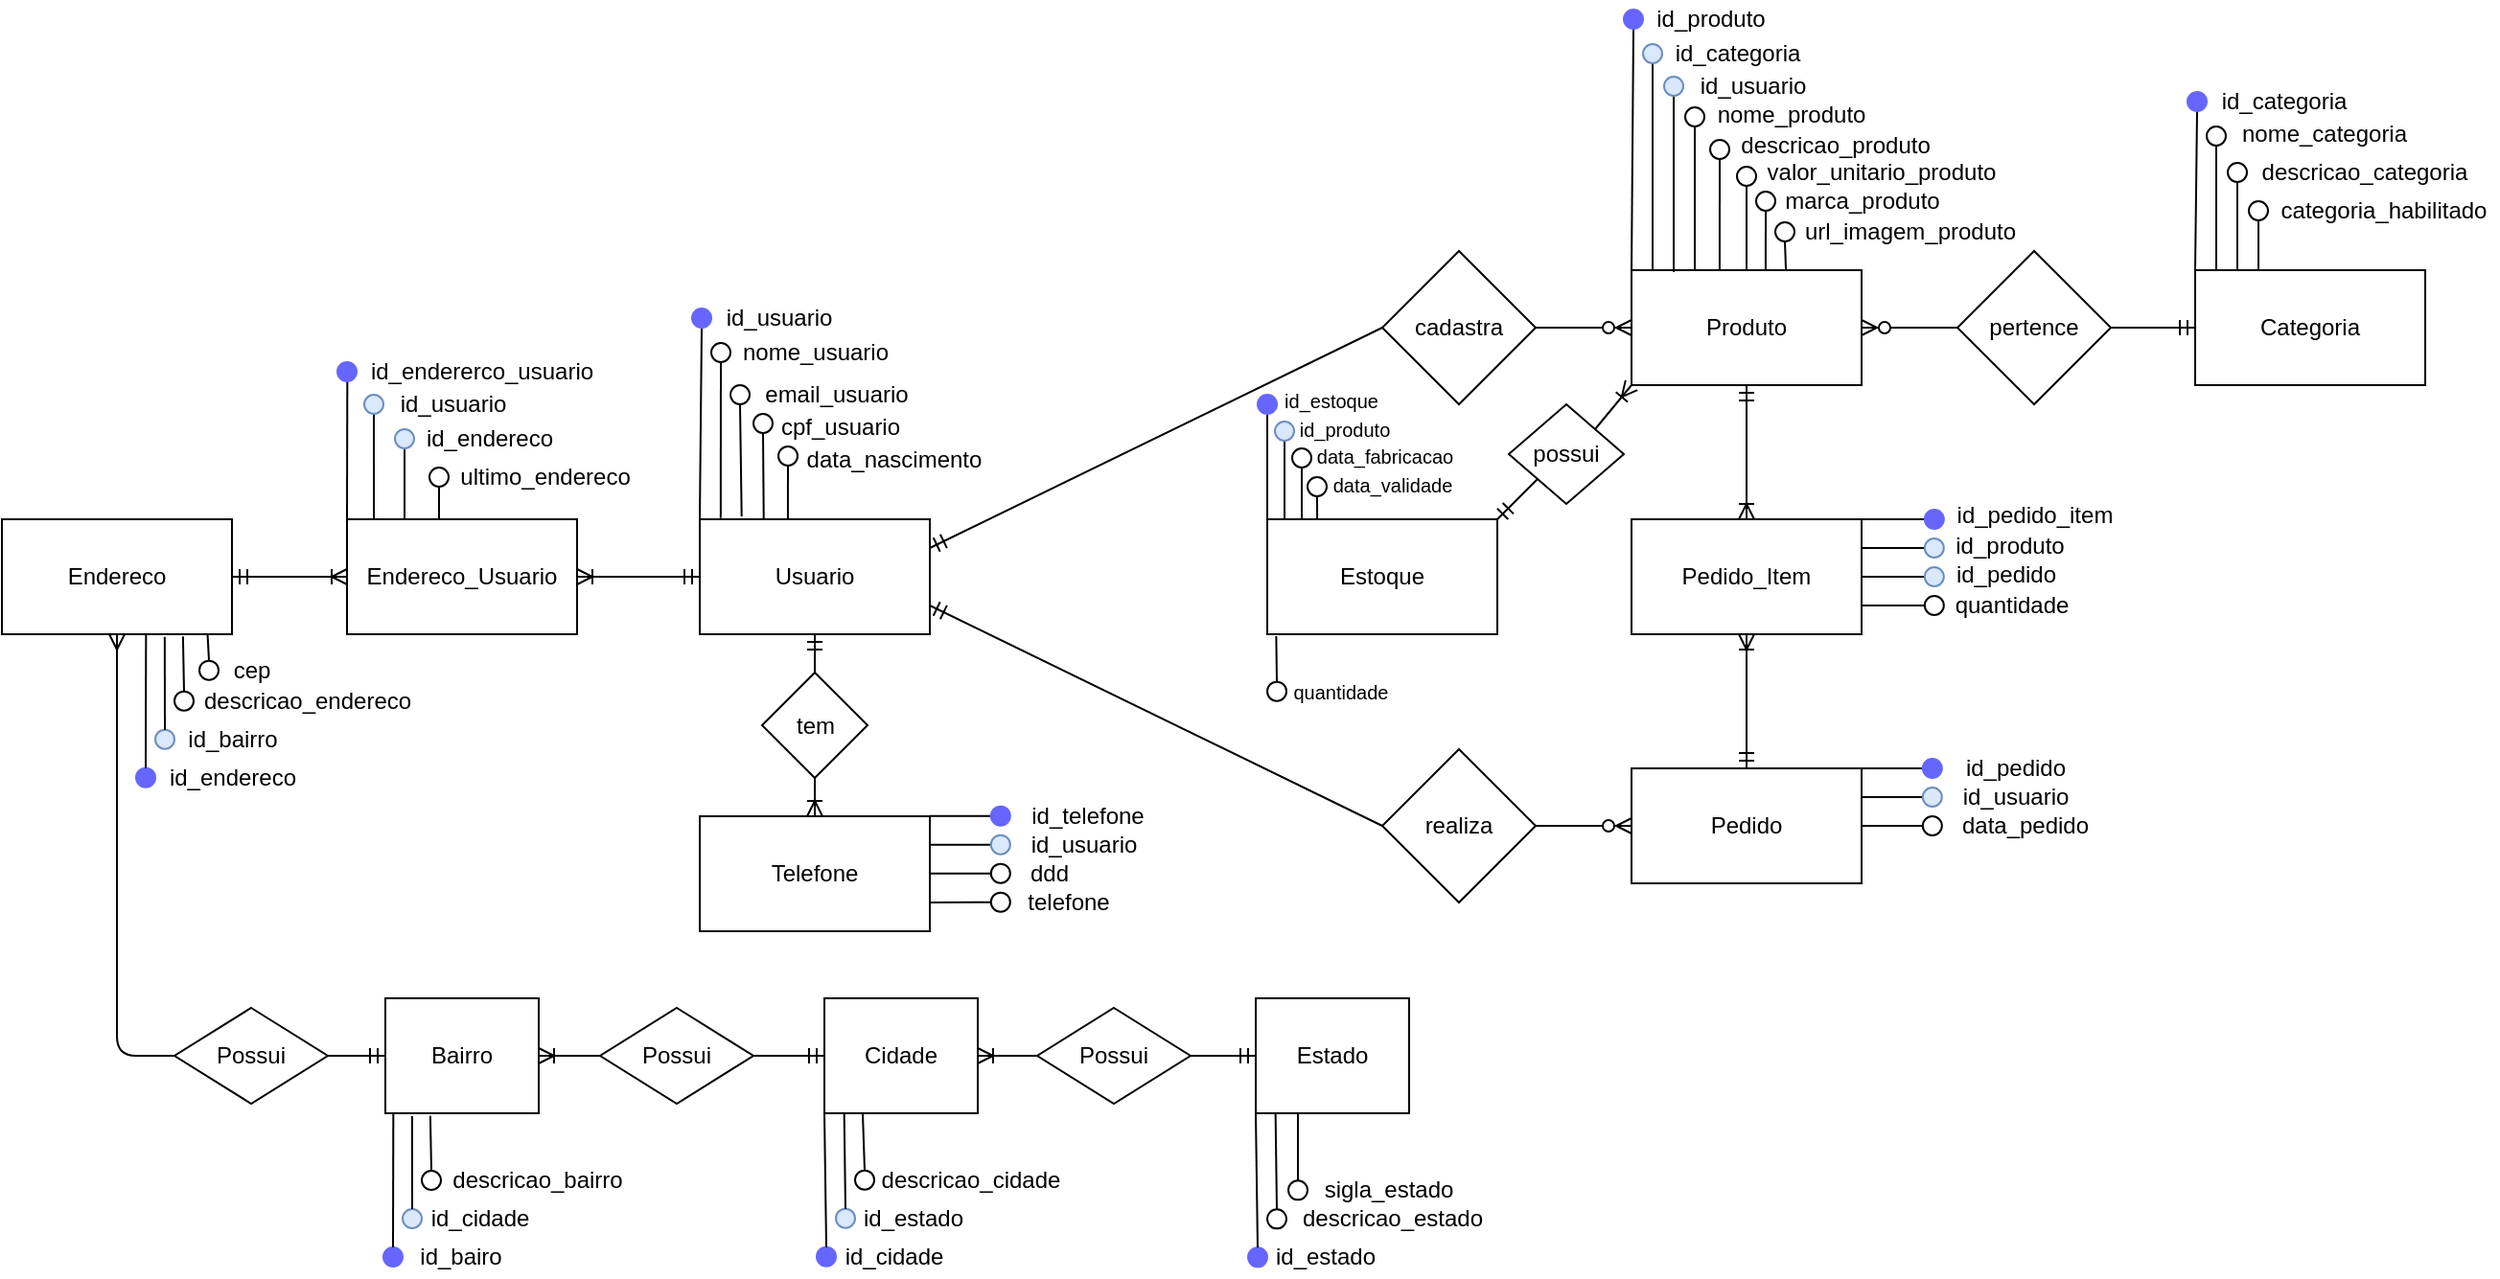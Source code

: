 <mxfile version="13.4.5"><diagram id="JwqUlzZLBY9QPJrZEvL3" name="Page-1"><mxGraphModel dx="2203" dy="821" grid="1" gridSize="10" guides="1" tooltips="1" connect="1" arrows="1" fold="1" page="1" pageScale="1" pageWidth="827" pageHeight="1169" math="0" shadow="0"><root><mxCell id="0"/><mxCell id="1" parent="0"/><mxCell id="ffkECKx6eUQ-tuwifMbe-81" value="Pedido" style="rounded=0;whiteSpace=wrap;html=1;" vertex="1" parent="1"><mxGeometry x="480" y="440" width="120" height="60" as="geometry"/></mxCell><mxCell id="ffkECKx6eUQ-tuwifMbe-83" value="Produto" style="rounded=0;whiteSpace=wrap;html=1;" vertex="1" parent="1"><mxGeometry x="480" y="180" width="120" height="60" as="geometry"/></mxCell><mxCell id="ffkECKx6eUQ-tuwifMbe-90" value="" style="endArrow=none;html=1;exitX=0;exitY=0.5;exitDx=0;exitDy=0;entryX=1;entryY=0.5;entryDx=0;entryDy=0;startArrow=ERmandOne;startFill=0;endFill=0;" edge="1" parent="1" target="ffkECKx6eUQ-tuwifMbe-91" source="ffkECKx6eUQ-tuwifMbe-239"><mxGeometry width="50" height="50" relative="1" as="geometry"><mxPoint x="770" y="210" as="sourcePoint"/><mxPoint x="740" y="270" as="targetPoint"/></mxGeometry></mxCell><mxCell id="ffkECKx6eUQ-tuwifMbe-91" value="pertence" style="rhombus;whiteSpace=wrap;html=1;" vertex="1" parent="1"><mxGeometry x="650" y="170" width="80" height="80" as="geometry"/></mxCell><mxCell id="ffkECKx6eUQ-tuwifMbe-92" value="" style="endArrow=ERzeroToMany;html=1;exitX=0;exitY=0.5;exitDx=0;exitDy=0;entryX=1;entryY=0.5;entryDx=0;entryDy=0;startArrow=none;startFill=0;endFill=1;" edge="1" parent="1" source="ffkECKx6eUQ-tuwifMbe-91" target="ffkECKx6eUQ-tuwifMbe-83"><mxGeometry width="50" height="50" relative="1" as="geometry"><mxPoint x="810" y="340" as="sourcePoint"/><mxPoint x="570" y="330" as="targetPoint"/></mxGeometry></mxCell><mxCell id="ffkECKx6eUQ-tuwifMbe-101" value="" style="endArrow=none;html=1;exitX=1;exitY=0.75;exitDx=0;exitDy=0;startArrow=ERmandOne;startFill=0;endFill=0;entryX=0;entryY=0.5;entryDx=0;entryDy=0;" edge="1" parent="1" target="ffkECKx6eUQ-tuwifMbe-102" source="ffkECKx6eUQ-tuwifMbe-188"><mxGeometry width="50" height="50" relative="1" as="geometry"><mxPoint x="290" y="470" as="sourcePoint"/><mxPoint x="220" y="480" as="targetPoint"/></mxGeometry></mxCell><mxCell id="ffkECKx6eUQ-tuwifMbe-102" value="realiza" style="rhombus;whiteSpace=wrap;html=1;" vertex="1" parent="1"><mxGeometry x="350" y="430" width="80" height="80" as="geometry"/></mxCell><mxCell id="ffkECKx6eUQ-tuwifMbe-138" value="" style="endArrow=ERzeroToMany;html=1;exitX=1;exitY=0.5;exitDx=0;exitDy=0;startArrow=none;startFill=0;endFill=1;entryX=0;entryY=0.5;entryDx=0;entryDy=0;" edge="1" parent="1" source="ffkECKx6eUQ-tuwifMbe-102" target="ffkECKx6eUQ-tuwifMbe-81"><mxGeometry width="50" height="50" relative="1" as="geometry"><mxPoint x="550" y="450" as="sourcePoint"/><mxPoint x="550" y="380" as="targetPoint"/></mxGeometry></mxCell><mxCell id="ffkECKx6eUQ-tuwifMbe-158" value="" style="endArrow=none;html=1;entryX=0;entryY=0;entryDx=0;entryDy=0;exitX=0.5;exitY=1;exitDx=0;exitDy=0;" edge="1" parent="1" source="ffkECKx6eUQ-tuwifMbe-159" target="ffkECKx6eUQ-tuwifMbe-83"><mxGeometry width="50" height="50" relative="1" as="geometry"><mxPoint x="480" y="100" as="sourcePoint"/><mxPoint x="490" y="190" as="targetPoint"/></mxGeometry></mxCell><mxCell id="ffkECKx6eUQ-tuwifMbe-159" value="" style="ellipse;whiteSpace=wrap;html=1;aspect=fixed;strokeColor=#6666FF;fillColor=#6666FF;" vertex="1" parent="1"><mxGeometry x="476" y="44" width="10" height="10" as="geometry"/></mxCell><mxCell id="ffkECKx6eUQ-tuwifMbe-164" value="id_produto" style="text;html=1;align=center;verticalAlign=middle;resizable=0;points=[];autosize=1;" vertex="1" parent="1"><mxGeometry x="486" y="39" width="70" height="20" as="geometry"/></mxCell><mxCell id="ffkECKx6eUQ-tuwifMbe-165" value="" style="endArrow=none;html=1;exitX=0.5;exitY=1;exitDx=0;exitDy=0;" edge="1" parent="1" source="ffkECKx6eUQ-tuwifMbe-166"><mxGeometry width="50" height="50" relative="1" as="geometry"><mxPoint x="503" y="115" as="sourcePoint"/><mxPoint x="502" y="181" as="targetPoint"/></mxGeometry></mxCell><mxCell id="ffkECKx6eUQ-tuwifMbe-166" value="" style="ellipse;whiteSpace=wrap;html=1;aspect=fixed;fillColor=#dae8fc;strokeColor=#6c8ebf;" vertex="1" parent="1"><mxGeometry x="497" y="79" width="10" height="10" as="geometry"/></mxCell><mxCell id="ffkECKx6eUQ-tuwifMbe-168" value="nome_produto" style="text;html=1;align=center;verticalAlign=middle;resizable=0;points=[];autosize=1;" vertex="1" parent="1"><mxGeometry x="518" y="89" width="90" height="20" as="geometry"/></mxCell><mxCell id="ffkECKx6eUQ-tuwifMbe-171" value="" style="endArrow=none;html=1;exitX=0.5;exitY=1;exitDx=0;exitDy=0;entryX=0.25;entryY=0;entryDx=0;entryDy=0;" edge="1" parent="1" source="ffkECKx6eUQ-tuwifMbe-172"><mxGeometry width="50" height="50" relative="1" as="geometry"><mxPoint x="514" y="140" as="sourcePoint"/><mxPoint x="513" y="180" as="targetPoint"/></mxGeometry></mxCell><mxCell id="ffkECKx6eUQ-tuwifMbe-172" value="" style="ellipse;whiteSpace=wrap;html=1;aspect=fixed;" vertex="1" parent="1"><mxGeometry x="508" y="95" width="10" height="10" as="geometry"/></mxCell><mxCell id="ffkECKx6eUQ-tuwifMbe-174" value="" style="endArrow=none;html=1;exitX=0.5;exitY=1;exitDx=0;exitDy=0;" edge="1" parent="1" source="ffkECKx6eUQ-tuwifMbe-175"><mxGeometry width="50" height="50" relative="1" as="geometry"><mxPoint x="494" y="110" as="sourcePoint"/><mxPoint x="491" y="180" as="targetPoint"/></mxGeometry></mxCell><mxCell id="ffkECKx6eUQ-tuwifMbe-175" value="" style="ellipse;whiteSpace=wrap;html=1;aspect=fixed;fillColor=#dae8fc;strokeColor=#6c8ebf;" vertex="1" parent="1"><mxGeometry x="486" y="62" width="10" height="10" as="geometry"/></mxCell><mxCell id="ffkECKx6eUQ-tuwifMbe-178" value="descricao_produto" style="text;html=1;align=center;verticalAlign=middle;resizable=0;points=[];autosize=1;" vertex="1" parent="1"><mxGeometry x="531" y="105" width="110" height="20" as="geometry"/></mxCell><mxCell id="ffkECKx6eUQ-tuwifMbe-179" value="" style="endArrow=none;html=1;exitX=0.5;exitY=1;exitDx=0;exitDy=0;entryX=0.383;entryY=0;entryDx=0;entryDy=0;entryPerimeter=0;" edge="1" parent="1" source="ffkECKx6eUQ-tuwifMbe-180" target="ffkECKx6eUQ-tuwifMbe-83"><mxGeometry width="50" height="50" relative="1" as="geometry"><mxPoint x="527" y="140" as="sourcePoint"/><mxPoint x="490" y="190" as="targetPoint"/></mxGeometry></mxCell><mxCell id="ffkECKx6eUQ-tuwifMbe-180" value="" style="ellipse;whiteSpace=wrap;html=1;aspect=fixed;" vertex="1" parent="1"><mxGeometry x="521" y="112" width="10" height="10" as="geometry"/></mxCell><mxCell id="ffkECKx6eUQ-tuwifMbe-184" value="" style="endArrow=none;html=1;exitX=0.5;exitY=1;exitDx=0;exitDy=0;entryX=0.5;entryY=0;entryDx=0;entryDy=0;" edge="1" parent="1" source="ffkECKx6eUQ-tuwifMbe-185" target="ffkECKx6eUQ-tuwifMbe-83"><mxGeometry width="50" height="50" relative="1" as="geometry"><mxPoint x="537" y="150" as="sourcePoint"/><mxPoint x="535.96" y="190" as="targetPoint"/></mxGeometry></mxCell><mxCell id="ffkECKx6eUQ-tuwifMbe-185" value="" style="ellipse;whiteSpace=wrap;html=1;aspect=fixed;" vertex="1" parent="1"><mxGeometry x="535" y="126" width="10" height="10" as="geometry"/></mxCell><mxCell id="ffkECKx6eUQ-tuwifMbe-186" value="valor_unitario_produto" style="text;html=1;align=center;verticalAlign=middle;resizable=0;points=[];autosize=1;" vertex="1" parent="1"><mxGeometry x="545" y="119" width="130" height="20" as="geometry"/></mxCell><mxCell id="ffkECKx6eUQ-tuwifMbe-188" value="Usuario" style="rounded=0;whiteSpace=wrap;html=1;" vertex="1" parent="1"><mxGeometry x="-6" y="310" width="120" height="60" as="geometry"/></mxCell><mxCell id="ffkECKx6eUQ-tuwifMbe-189" value="" style="endArrow=none;html=1;entryX=0;entryY=0;entryDx=0;entryDy=0;exitX=0.5;exitY=1;exitDx=0;exitDy=0;" edge="1" parent="1" source="ffkECKx6eUQ-tuwifMbe-190" target="ffkECKx6eUQ-tuwifMbe-188"><mxGeometry width="50" height="50" relative="1" as="geometry"><mxPoint x="-6" y="232" as="sourcePoint"/><mxPoint x="4" y="322" as="targetPoint"/></mxGeometry></mxCell><mxCell id="ffkECKx6eUQ-tuwifMbe-190" value="" style="ellipse;whiteSpace=wrap;html=1;aspect=fixed;strokeColor=#6666FF;fillColor=#6666FF;" vertex="1" parent="1"><mxGeometry x="-10" y="200" width="10" height="10" as="geometry"/></mxCell><mxCell id="ffkECKx6eUQ-tuwifMbe-191" value="id_usuario" style="text;html=1;align=center;verticalAlign=middle;resizable=0;points=[];autosize=1;" vertex="1" parent="1"><mxGeometry y="195" width="70" height="20" as="geometry"/></mxCell><mxCell id="ffkECKx6eUQ-tuwifMbe-194" value="nome_usuario" style="text;html=1;align=center;verticalAlign=middle;resizable=0;points=[];autosize=1;" vertex="1" parent="1"><mxGeometry x="9" y="213" width="90" height="20" as="geometry"/></mxCell><mxCell id="ffkECKx6eUQ-tuwifMbe-195" value="" style="endArrow=none;html=1;exitX=0.5;exitY=1;exitDx=0;exitDy=0;entryX=0.278;entryY=-0.003;entryDx=0;entryDy=0;entryPerimeter=0;" edge="1" parent="1" source="ffkECKx6eUQ-tuwifMbe-196" target="ffkECKx6eUQ-tuwifMbe-188"><mxGeometry width="50" height="50" relative="1" as="geometry"><mxPoint x="28" y="272" as="sourcePoint"/><mxPoint x="27" y="300" as="targetPoint"/></mxGeometry></mxCell><mxCell id="ffkECKx6eUQ-tuwifMbe-196" value="" style="ellipse;whiteSpace=wrap;html=1;aspect=fixed;" vertex="1" parent="1"><mxGeometry x="22" y="255" width="10" height="10" as="geometry"/></mxCell><mxCell id="ffkECKx6eUQ-tuwifMbe-198" value="" style="endArrow=none;html=1;exitX=0.5;exitY=1;exitDx=0;exitDy=0;entryX=0.091;entryY=-0.011;entryDx=0;entryDy=0;entryPerimeter=0;" edge="1" parent="1" source="ffkECKx6eUQ-tuwifMbe-199" target="ffkECKx6eUQ-tuwifMbe-188"><mxGeometry width="50" height="50" relative="1" as="geometry"><mxPoint x="8" y="242" as="sourcePoint"/><mxPoint x="5" y="300" as="targetPoint"/></mxGeometry></mxCell><mxCell id="ffkECKx6eUQ-tuwifMbe-199" value="" style="ellipse;whiteSpace=wrap;html=1;aspect=fixed;" vertex="1" parent="1"><mxGeometry y="218" width="10" height="10" as="geometry"/></mxCell><mxCell id="ffkECKx6eUQ-tuwifMbe-200" value="email_usuario" style="text;html=1;align=center;verticalAlign=middle;resizable=0;points=[];autosize=1;" vertex="1" parent="1"><mxGeometry x="20" y="235" width="90" height="20" as="geometry"/></mxCell><mxCell id="ffkECKx6eUQ-tuwifMbe-201" value="" style="endArrow=none;html=1;exitX=0.5;exitY=1;exitDx=0;exitDy=0;entryX=0.383;entryY=0;entryDx=0;entryDy=0;entryPerimeter=0;" edge="1" parent="1" source="ffkECKx6eUQ-tuwifMbe-202" target="ffkECKx6eUQ-tuwifMbe-188"><mxGeometry width="50" height="50" relative="1" as="geometry"><mxPoint x="41" y="272" as="sourcePoint"/><mxPoint x="4" y="322" as="targetPoint"/></mxGeometry></mxCell><mxCell id="ffkECKx6eUQ-tuwifMbe-202" value="" style="ellipse;whiteSpace=wrap;html=1;aspect=fixed;" vertex="1" parent="1"><mxGeometry x="35" y="272" width="10" height="10" as="geometry"/></mxCell><mxCell id="ffkECKx6eUQ-tuwifMbe-203" value="" style="endArrow=none;html=1;exitX=0.5;exitY=1;exitDx=0;exitDy=0;entryX=0.182;entryY=-0.025;entryDx=0;entryDy=0;entryPerimeter=0;" edge="1" parent="1" source="ffkECKx6eUQ-tuwifMbe-204" target="ffkECKx6eUQ-tuwifMbe-188"><mxGeometry width="50" height="50" relative="1" as="geometry"><mxPoint x="51" y="282" as="sourcePoint"/><mxPoint x="49.96" y="322" as="targetPoint"/></mxGeometry></mxCell><mxCell id="ffkECKx6eUQ-tuwifMbe-204" value="" style="ellipse;whiteSpace=wrap;html=1;aspect=fixed;" vertex="1" parent="1"><mxGeometry x="10" y="240" width="10" height="10" as="geometry"/></mxCell><mxCell id="ffkECKx6eUQ-tuwifMbe-205" value="cpf_usuario" style="text;html=1;align=center;verticalAlign=middle;resizable=0;points=[];autosize=1;" vertex="1" parent="1"><mxGeometry x="26.5" y="252" width="80" height="20" as="geometry"/></mxCell><mxCell id="ffkECKx6eUQ-tuwifMbe-206" value="data_nascimento" style="text;html=1;align=center;verticalAlign=middle;resizable=0;points=[];autosize=1;" vertex="1" parent="1"><mxGeometry x="40" y="269" width="110" height="20" as="geometry"/></mxCell><mxCell id="ffkECKx6eUQ-tuwifMbe-239" value="Categoria" style="rounded=0;whiteSpace=wrap;html=1;" vertex="1" parent="1"><mxGeometry x="774" y="180" width="120" height="60" as="geometry"/></mxCell><mxCell id="ffkECKx6eUQ-tuwifMbe-240" value="" style="endArrow=none;html=1;entryX=0;entryY=0;entryDx=0;entryDy=0;exitX=0.5;exitY=1;exitDx=0;exitDy=0;" edge="1" parent="1" source="ffkECKx6eUQ-tuwifMbe-241" target="ffkECKx6eUQ-tuwifMbe-239"><mxGeometry width="50" height="50" relative="1" as="geometry"><mxPoint x="774" y="105" as="sourcePoint"/><mxPoint x="784" y="195" as="targetPoint"/></mxGeometry></mxCell><mxCell id="ffkECKx6eUQ-tuwifMbe-241" value="" style="ellipse;whiteSpace=wrap;html=1;aspect=fixed;strokeColor=#6666FF;fillColor=#6666FF;" vertex="1" parent="1"><mxGeometry x="770" y="87" width="10" height="10" as="geometry"/></mxCell><mxCell id="ffkECKx6eUQ-tuwifMbe-242" value="id_categoria" style="text;html=1;align=center;verticalAlign=middle;resizable=0;points=[];autosize=1;" vertex="1" parent="1"><mxGeometry x="780" y="82" width="80" height="20" as="geometry"/></mxCell><mxCell id="ffkECKx6eUQ-tuwifMbe-243" value="" style="endArrow=none;html=1;exitX=0.5;exitY=1;exitDx=0;exitDy=0;" edge="1" parent="1" source="ffkECKx6eUQ-tuwifMbe-244"><mxGeometry width="50" height="50" relative="1" as="geometry"><mxPoint x="797" y="120" as="sourcePoint"/><mxPoint x="796" y="180" as="targetPoint"/></mxGeometry></mxCell><mxCell id="ffkECKx6eUQ-tuwifMbe-244" value="" style="ellipse;whiteSpace=wrap;html=1;aspect=fixed;" vertex="1" parent="1"><mxGeometry x="791" y="124" width="10" height="10" as="geometry"/></mxCell><mxCell id="ffkECKx6eUQ-tuwifMbe-245" value="nome_categoria" style="text;html=1;align=center;verticalAlign=middle;resizable=0;points=[];autosize=1;" vertex="1" parent="1"><mxGeometry x="791" y="99" width="100" height="20" as="geometry"/></mxCell><mxCell id="ffkECKx6eUQ-tuwifMbe-246" value="" style="endArrow=none;html=1;exitX=0.5;exitY=1;exitDx=0;exitDy=0;" edge="1" parent="1" source="ffkECKx6eUQ-tuwifMbe-247"><mxGeometry width="50" height="50" relative="1" as="geometry"><mxPoint x="808" y="145" as="sourcePoint"/><mxPoint x="807" y="180" as="targetPoint"/></mxGeometry></mxCell><mxCell id="ffkECKx6eUQ-tuwifMbe-247" value="" style="ellipse;whiteSpace=wrap;html=1;aspect=fixed;" vertex="1" parent="1"><mxGeometry x="802" y="144" width="10" height="10" as="geometry"/></mxCell><mxCell id="ffkECKx6eUQ-tuwifMbe-248" value="categoria_habilitado" style="text;html=1;align=center;verticalAlign=middle;resizable=0;points=[];autosize=1;" vertex="1" parent="1"><mxGeometry x="812" y="139" width="120" height="20" as="geometry"/></mxCell><mxCell id="ffkECKx6eUQ-tuwifMbe-249" value="" style="endArrow=none;html=1;exitX=0.5;exitY=1;exitDx=0;exitDy=0;" edge="1" parent="1" source="ffkECKx6eUQ-tuwifMbe-250"><mxGeometry width="50" height="50" relative="1" as="geometry"><mxPoint x="788" y="115" as="sourcePoint"/><mxPoint x="785" y="180" as="targetPoint"/></mxGeometry></mxCell><mxCell id="ffkECKx6eUQ-tuwifMbe-250" value="" style="ellipse;whiteSpace=wrap;html=1;aspect=fixed;" vertex="1" parent="1"><mxGeometry x="780" y="105" width="10" height="10" as="geometry"/></mxCell><mxCell id="ffkECKx6eUQ-tuwifMbe-251" value="descricao_categoria" style="text;html=1;align=center;verticalAlign=middle;resizable=0;points=[];autosize=1;" vertex="1" parent="1"><mxGeometry x="802" y="119" width="120" height="20" as="geometry"/></mxCell><mxCell id="ffkECKx6eUQ-tuwifMbe-256" value="id_categoria" style="text;html=1;align=center;verticalAlign=middle;resizable=0;points=[];autosize=1;" vertex="1" parent="1"><mxGeometry x="495" y="57" width="80" height="20" as="geometry"/></mxCell><mxCell id="ffkECKx6eUQ-tuwifMbe-268" value="" style="endArrow=none;html=1;exitX=0;exitY=0.5;exitDx=0;exitDy=0;entryX=1;entryY=0.25;entryDx=0;entryDy=0;" edge="1" parent="1" source="ffkECKx6eUQ-tuwifMbe-269" target="ffkECKx6eUQ-tuwifMbe-81"><mxGeometry width="50" height="50" relative="1" as="geometry"><mxPoint x="634.82" y="439" as="sourcePoint"/><mxPoint x="600.003" y="473.183" as="targetPoint"/></mxGeometry></mxCell><mxCell id="ffkECKx6eUQ-tuwifMbe-269" value="" style="ellipse;whiteSpace=wrap;html=1;aspect=fixed;fillColor=#dae8fc;strokeColor=#6c8ebf;" vertex="1" parent="1"><mxGeometry x="631.91" y="450" width="10" height="10" as="geometry"/></mxCell><mxCell id="ffkECKx6eUQ-tuwifMbe-282" value="" style="endArrow=none;html=1;entryX=1;entryY=0;entryDx=0;entryDy=0;exitX=0;exitY=0.5;exitDx=0;exitDy=0;" edge="1" parent="1" source="ffkECKx6eUQ-tuwifMbe-284" target="ffkECKx6eUQ-tuwifMbe-81"><mxGeometry width="50" height="50" relative="1" as="geometry"><mxPoint x="620" y="440" as="sourcePoint"/><mxPoint x="610.003" y="483.183" as="targetPoint"/></mxGeometry></mxCell><mxCell id="ffkECKx6eUQ-tuwifMbe-283" value="id_pedido" style="text;html=1;align=center;verticalAlign=middle;resizable=0;points=[];autosize=1;" vertex="1" parent="1"><mxGeometry x="644.91" y="430" width="70" height="20" as="geometry"/></mxCell><mxCell id="ffkECKx6eUQ-tuwifMbe-284" value="" style="ellipse;whiteSpace=wrap;html=1;aspect=fixed;strokeColor=#6666FF;fillColor=#6666FF;" vertex="1" parent="1"><mxGeometry x="631.91" y="435" width="10" height="10" as="geometry"/></mxCell><mxCell id="ffkECKx6eUQ-tuwifMbe-285" value="id_usuario" style="text;html=1;align=center;verticalAlign=middle;resizable=0;points=[];autosize=1;" vertex="1" parent="1"><mxGeometry x="644.91" y="445" width="70" height="20" as="geometry"/></mxCell><mxCell id="ffkECKx6eUQ-tuwifMbe-304" value="" style="endArrow=none;html=1;entryX=1;entryY=0.5;entryDx=0;entryDy=0;startArrow=ERzeroToMany;startFill=1;endFill=0;exitX=0;exitY=0.5;exitDx=0;exitDy=0;" edge="1" parent="1" target="ffkECKx6eUQ-tuwifMbe-305" source="ffkECKx6eUQ-tuwifMbe-83"><mxGeometry width="50" height="50" relative="1" as="geometry"><mxPoint x="490" y="210" as="sourcePoint"/><mxPoint x="442" y="275" as="targetPoint"/></mxGeometry></mxCell><mxCell id="ffkECKx6eUQ-tuwifMbe-305" value="cadastra" style="rhombus;whiteSpace=wrap;html=1;" vertex="1" parent="1"><mxGeometry x="350" y="170" width="80" height="80" as="geometry"/></mxCell><mxCell id="ffkECKx6eUQ-tuwifMbe-306" value="" style="endArrow=ERmandOne;html=1;exitX=0;exitY=0.5;exitDx=0;exitDy=0;entryX=1;entryY=0.25;entryDx=0;entryDy=0;startArrow=none;startFill=0;endFill=0;" edge="1" parent="1" source="ffkECKx6eUQ-tuwifMbe-305" target="ffkECKx6eUQ-tuwifMbe-188"><mxGeometry width="50" height="50" relative="1" as="geometry"><mxPoint x="512" y="345" as="sourcePoint"/><mxPoint x="290" y="210" as="targetPoint"/></mxGeometry></mxCell><mxCell id="ffkECKx6eUQ-tuwifMbe-335" value="id_usuario" style="text;html=1;align=center;verticalAlign=middle;resizable=0;points=[];autosize=1;" vertex="1" parent="1"><mxGeometry x="508" y="74" width="70" height="20" as="geometry"/></mxCell><mxCell id="ffkECKx6eUQ-tuwifMbe-336" value="data_pedido" style="text;html=1;align=center;verticalAlign=middle;resizable=0;points=[];autosize=1;" vertex="1" parent="1"><mxGeometry x="644.91" y="460" width="80" height="20" as="geometry"/></mxCell><mxCell id="ffkECKx6eUQ-tuwifMbe-339" value="" style="endArrow=none;html=1;entryX=1;entryY=0.5;entryDx=0;entryDy=0;exitX=0;exitY=0.5;exitDx=0;exitDy=0;" edge="1" parent="1" source="ffkECKx6eUQ-tuwifMbe-454" target="ffkECKx6eUQ-tuwifMbe-81"><mxGeometry width="50" height="50" relative="1" as="geometry"><mxPoint x="636.08" y="478.706" as="sourcePoint"/><mxPoint x="610" y="480" as="targetPoint"/></mxGeometry></mxCell><mxCell id="ffkECKx6eUQ-tuwifMbe-341" value="Endereco" style="rounded=0;whiteSpace=wrap;html=1;" vertex="1" parent="1"><mxGeometry x="-370" y="310" width="120" height="60" as="geometry"/></mxCell><mxCell id="ffkECKx6eUQ-tuwifMbe-342" value="" style="endArrow=ERoneToMany;html=1;exitX=1;exitY=0.5;exitDx=0;exitDy=0;startArrow=ERmandOne;startFill=0;endFill=0;entryX=0;entryY=0.5;entryDx=0;entryDy=0;" edge="1" parent="1" source="ffkECKx6eUQ-tuwifMbe-341" target="ffkECKx6eUQ-tuwifMbe-343"><mxGeometry width="50" height="50" relative="1" as="geometry"><mxPoint x="-60" y="450" as="sourcePoint"/><mxPoint x="-210" y="310" as="targetPoint"/></mxGeometry></mxCell><mxCell id="ffkECKx6eUQ-tuwifMbe-343" value="Endereco_Usuario" style="rounded=0;whiteSpace=wrap;html=1;" vertex="1" parent="1"><mxGeometry x="-190" y="310" width="120" height="60" as="geometry"/></mxCell><mxCell id="ffkECKx6eUQ-tuwifMbe-346" value="" style="endArrow=ERmandOne;html=1;exitX=1;exitY=0.5;exitDx=0;exitDy=0;startArrow=ERoneToMany;startFill=0;endFill=0;entryX=0;entryY=0.5;entryDx=0;entryDy=0;" edge="1" parent="1" source="ffkECKx6eUQ-tuwifMbe-343" target="ffkECKx6eUQ-tuwifMbe-188"><mxGeometry width="50" height="50" relative="1" as="geometry"><mxPoint x="-220" y="350" as="sourcePoint"/><mxPoint x="-180" y="350" as="targetPoint"/></mxGeometry></mxCell><mxCell id="ffkECKx6eUQ-tuwifMbe-348" value="" style="endArrow=ERoneToMany;html=1;exitX=0.5;exitY=0;exitDx=0;exitDy=0;startArrow=ERmandOne;startFill=0;endFill=0;entryX=0.5;entryY=1;entryDx=0;entryDy=0;" edge="1" parent="1" target="ffkECKx6eUQ-tuwifMbe-350" source="ffkECKx6eUQ-tuwifMbe-81"><mxGeometry width="50" height="50" relative="1" as="geometry"><mxPoint x="535" y="437" as="sourcePoint"/><mxPoint x="535" y="377" as="targetPoint"/></mxGeometry></mxCell><mxCell id="ffkECKx6eUQ-tuwifMbe-349" value="" style="endArrow=ERoneToMany;html=1;startArrow=ERmandOne;startFill=0;endFill=0;exitX=0.5;exitY=1;exitDx=0;exitDy=0;entryX=0.5;entryY=0;entryDx=0;entryDy=0;" edge="1" parent="1" target="ffkECKx6eUQ-tuwifMbe-350" source="ffkECKx6eUQ-tuwifMbe-83"><mxGeometry width="50" height="50" relative="1" as="geometry"><mxPoint x="535" y="237" as="sourcePoint"/><mxPoint x="555" y="277" as="targetPoint"/></mxGeometry></mxCell><mxCell id="ffkECKx6eUQ-tuwifMbe-350" value="Pedido_Item" style="rounded=0;whiteSpace=wrap;html=1;" vertex="1" parent="1"><mxGeometry x="480" y="310" width="120" height="60" as="geometry"/></mxCell><mxCell id="ffkECKx6eUQ-tuwifMbe-351" value="Cidade" style="rounded=0;whiteSpace=wrap;html=1;fillColor=#FFFFFF;" vertex="1" parent="1"><mxGeometry x="59" y="560" width="80" height="60" as="geometry"/></mxCell><mxCell id="ffkECKx6eUQ-tuwifMbe-352" value="Bairro" style="rounded=0;whiteSpace=wrap;html=1;" vertex="1" parent="1"><mxGeometry x="-170" y="560" width="80" height="60" as="geometry"/></mxCell><mxCell id="ffkECKx6eUQ-tuwifMbe-353" value="Estado" style="rounded=0;whiteSpace=wrap;html=1;fillColor=#FFFFFF;" vertex="1" parent="1"><mxGeometry x="284" y="560" width="80" height="60" as="geometry"/></mxCell><mxCell id="ffkECKx6eUQ-tuwifMbe-355" value="" style="edgeStyle=orthogonalEdgeStyle;fontSize=12;html=1;endArrow=ERmandOne;startArrow=none;entryX=0;entryY=0.5;entryDx=0;entryDy=0;exitX=1;exitY=0.5;exitDx=0;exitDy=0;endFill=0;startFill=0;" edge="1" parent="1" source="ffkECKx6eUQ-tuwifMbe-356" target="ffkECKx6eUQ-tuwifMbe-352"><mxGeometry width="100" height="100" relative="1" as="geometry"><mxPoint x="100" y="425" as="sourcePoint"/><mxPoint x="310" y="525" as="targetPoint"/><Array as="points"/></mxGeometry></mxCell><mxCell id="ffkECKx6eUQ-tuwifMbe-356" value="Possui" style="rhombus;whiteSpace=wrap;html=1;strokeWidth=1;align=center;" vertex="1" parent="1"><mxGeometry x="-280" y="565" width="80" height="50" as="geometry"/></mxCell><mxCell id="ffkECKx6eUQ-tuwifMbe-357" value="" style="edgeStyle=orthogonalEdgeStyle;fontSize=12;html=1;endArrow=none;startArrow=ERmany;entryX=0;entryY=0.5;entryDx=0;entryDy=0;endFill=0;startFill=0;exitX=0.5;exitY=1;exitDx=0;exitDy=0;" edge="1" parent="1" source="ffkECKx6eUQ-tuwifMbe-341" target="ffkECKx6eUQ-tuwifMbe-356"><mxGeometry width="100" height="100" relative="1" as="geometry"><mxPoint x="-300" y="380" as="sourcePoint"/><mxPoint x="310" y="525" as="targetPoint"/><Array as="points"/></mxGeometry></mxCell><mxCell id="ffkECKx6eUQ-tuwifMbe-358" value="" style="edgeStyle=orthogonalEdgeStyle;fontSize=12;html=1;endArrow=ERmandOne;startArrow=none;entryX=0;entryY=0.5;entryDx=0;entryDy=0;exitX=1;exitY=0.5;exitDx=0;exitDy=0;endFill=0;startFill=0;" edge="1" parent="1" source="ffkECKx6eUQ-tuwifMbe-359" target="ffkECKx6eUQ-tuwifMbe-351"><mxGeometry width="100" height="100" relative="1" as="geometry"><mxPoint x="310" y="425" as="sourcePoint"/><mxPoint x="485" y="590" as="targetPoint"/><Array as="points"/></mxGeometry></mxCell><mxCell id="ffkECKx6eUQ-tuwifMbe-359" value="&lt;font&gt;Possui&lt;/font&gt;" style="rhombus;whiteSpace=wrap;html=1;strokeWidth=1;align=center;" vertex="1" parent="1"><mxGeometry x="-58" y="565" width="80" height="50" as="geometry"/></mxCell><mxCell id="ffkECKx6eUQ-tuwifMbe-360" value="" style="edgeStyle=orthogonalEdgeStyle;fontSize=12;html=1;endArrow=none;startArrow=ERoneToMany;entryX=0;entryY=0.5;entryDx=0;entryDy=0;endFill=0;exitX=1;exitY=0.5;exitDx=0;exitDy=0;startFill=0;" edge="1" parent="1" source="ffkECKx6eUQ-tuwifMbe-352" target="ffkECKx6eUQ-tuwifMbe-359"><mxGeometry width="100" height="100" relative="1" as="geometry"><mxPoint x="350" y="590" as="sourcePoint"/><mxPoint x="520" y="525" as="targetPoint"/><Array as="points"/></mxGeometry></mxCell><mxCell id="ffkECKx6eUQ-tuwifMbe-361" value="" style="edgeStyle=orthogonalEdgeStyle;fontSize=12;html=1;endArrow=ERmandOne;startArrow=none;entryX=0;entryY=0.5;entryDx=0;entryDy=0;exitX=1;exitY=0.5;exitDx=0;exitDy=0;endFill=0;startFill=0;" edge="1" parent="1" source="ffkECKx6eUQ-tuwifMbe-362" target="ffkECKx6eUQ-tuwifMbe-353"><mxGeometry width="100" height="100" relative="1" as="geometry"><mxPoint x="530" y="345" as="sourcePoint"/><mxPoint x="705" y="510" as="targetPoint"/><Array as="points"/></mxGeometry></mxCell><mxCell id="ffkECKx6eUQ-tuwifMbe-362" value="&lt;font&gt;Possui&lt;/font&gt;" style="rhombus;whiteSpace=wrap;html=1;strokeWidth=1;align=center;" vertex="1" parent="1"><mxGeometry x="170" y="565" width="80" height="50" as="geometry"/></mxCell><mxCell id="ffkECKx6eUQ-tuwifMbe-363" value="" style="edgeStyle=orthogonalEdgeStyle;fontSize=12;html=1;endArrow=none;startArrow=ERoneToMany;entryX=0;entryY=0.5;entryDx=0;entryDy=0;exitX=1;exitY=0.5;exitDx=0;exitDy=0;endFill=0;startFill=0;" edge="1" parent="1" source="ffkECKx6eUQ-tuwifMbe-351" target="ffkECKx6eUQ-tuwifMbe-362"><mxGeometry width="100" height="100" relative="1" as="geometry"><mxPoint x="570" y="510" as="sourcePoint"/><mxPoint x="740" y="445" as="targetPoint"/><Array as="points"/></mxGeometry></mxCell><mxCell id="ffkECKx6eUQ-tuwifMbe-364" value="" style="ellipse;whiteSpace=wrap;html=1;aspect=fixed;strokeColor=#6666FF;fillColor=#6666FF;" vertex="1" parent="1"><mxGeometry x="-171" y="690" width="10" height="10" as="geometry"/></mxCell><mxCell id="ffkECKx6eUQ-tuwifMbe-365" value="" style="endArrow=none;html=1;exitX=0.052;exitY=1.003;exitDx=0;exitDy=0;exitPerimeter=0;entryX=0.5;entryY=0;entryDx=0;entryDy=0;" edge="1" parent="1" source="ffkECKx6eUQ-tuwifMbe-352" target="ffkECKx6eUQ-tuwifMbe-364"><mxGeometry width="50" height="50" relative="1" as="geometry"><mxPoint x="-149" y="620" as="sourcePoint"/><mxPoint x="-140" y="640" as="targetPoint"/></mxGeometry></mxCell><mxCell id="ffkECKx6eUQ-tuwifMbe-368" value="" style="ellipse;whiteSpace=wrap;html=1;aspect=fixed;fillColor=#dae8fc;strokeColor=#6c8ebf;" vertex="1" parent="1"><mxGeometry x="-161" y="670" width="10" height="10" as="geometry"/></mxCell><mxCell id="ffkECKx6eUQ-tuwifMbe-369" value="" style="endArrow=none;html=1;exitX=0.174;exitY=1.026;exitDx=0;exitDy=0;exitPerimeter=0;entryX=0.5;entryY=0;entryDx=0;entryDy=0;" edge="1" parent="1" target="ffkECKx6eUQ-tuwifMbe-368" source="ffkECKx6eUQ-tuwifMbe-352"><mxGeometry width="50" height="50" relative="1" as="geometry"><mxPoint x="-155.84" y="630.18" as="sourcePoint"/><mxPoint x="-130" y="650" as="targetPoint"/></mxGeometry></mxCell><mxCell id="ffkECKx6eUQ-tuwifMbe-370" value="" style="ellipse;whiteSpace=wrap;html=1;aspect=fixed;" vertex="1" parent="1"><mxGeometry x="-151" y="650" width="10" height="10" as="geometry"/></mxCell><mxCell id="ffkECKx6eUQ-tuwifMbe-371" value="" style="endArrow=none;html=1;exitX=0.293;exitY=1.022;exitDx=0;exitDy=0;exitPerimeter=0;entryX=0.5;entryY=0;entryDx=0;entryDy=0;" edge="1" parent="1" target="ffkECKx6eUQ-tuwifMbe-370" source="ffkECKx6eUQ-tuwifMbe-352"><mxGeometry width="50" height="50" relative="1" as="geometry"><mxPoint x="-145.84" y="640.18" as="sourcePoint"/><mxPoint x="-120" y="660" as="targetPoint"/><Array as="points"><mxPoint x="-146" y="650"/></Array></mxGeometry></mxCell><mxCell id="2" value="id_bairo" style="text;html=1;align=center;verticalAlign=middle;resizable=0;points=[];autosize=1;fontColor=#000000;" vertex="1" parent="1"><mxGeometry x="-161" y="685" width="60" height="20" as="geometry"/></mxCell><mxCell id="ffkECKx6eUQ-tuwifMbe-372" value="descricao_bairro" style="text;html=1;align=center;verticalAlign=middle;resizable=0;points=[];autosize=1;fontColor=#000000;" vertex="1" parent="1"><mxGeometry x="-141" y="645" width="100" height="20" as="geometry"/></mxCell><mxCell id="ffkECKx6eUQ-tuwifMbe-373" value="id_cidade" style="text;html=1;align=center;verticalAlign=middle;resizable=0;points=[];autosize=1;fontColor=#000000;" vertex="1" parent="1"><mxGeometry x="-156" y="665" width="70" height="20" as="geometry"/></mxCell><mxCell id="ffkECKx6eUQ-tuwifMbe-383" value="" style="ellipse;whiteSpace=wrap;html=1;aspect=fixed;strokeColor=#6666FF;fillColor=#6666FF;" vertex="1" parent="1"><mxGeometry x="55" y="689.82" width="10" height="10" as="geometry"/></mxCell><mxCell id="ffkECKx6eUQ-tuwifMbe-384" value="" style="endArrow=none;html=1;entryX=0.5;entryY=0;entryDx=0;entryDy=0;exitX=0;exitY=1;exitDx=0;exitDy=0;" edge="1" parent="1" target="ffkECKx6eUQ-tuwifMbe-383" source="ffkECKx6eUQ-tuwifMbe-351"><mxGeometry width="50" height="50" relative="1" as="geometry"><mxPoint x="60" y="640" as="sourcePoint"/><mxPoint x="86" y="639.82" as="targetPoint"/></mxGeometry></mxCell><mxCell id="ffkECKx6eUQ-tuwifMbe-385" value="" style="ellipse;whiteSpace=wrap;html=1;aspect=fixed;fillColor=#dae8fc;strokeColor=#6c8ebf;" vertex="1" parent="1"><mxGeometry x="65" y="669.82" width="10" height="10" as="geometry"/></mxCell><mxCell id="ffkECKx6eUQ-tuwifMbe-386" value="" style="endArrow=none;html=1;entryX=0.5;entryY=0;entryDx=0;entryDy=0;exitX=0.129;exitY=0.994;exitDx=0;exitDy=0;exitPerimeter=0;" edge="1" parent="1" target="ffkECKx6eUQ-tuwifMbe-385" source="ffkECKx6eUQ-tuwifMbe-351"><mxGeometry width="50" height="50" relative="1" as="geometry"><mxPoint x="70" y="622" as="sourcePoint"/><mxPoint x="96" y="649.82" as="targetPoint"/></mxGeometry></mxCell><mxCell id="ffkECKx6eUQ-tuwifMbe-387" value="" style="ellipse;whiteSpace=wrap;html=1;aspect=fixed;" vertex="1" parent="1"><mxGeometry x="75" y="649.82" width="10" height="10" as="geometry"/></mxCell><mxCell id="ffkECKx6eUQ-tuwifMbe-388" value="" style="endArrow=none;html=1;entryX=0.5;entryY=0;entryDx=0;entryDy=0;exitX=0.25;exitY=1;exitDx=0;exitDy=0;" edge="1" parent="1" target="ffkECKx6eUQ-tuwifMbe-387" source="ffkECKx6eUQ-tuwifMbe-351"><mxGeometry width="50" height="50" relative="1" as="geometry"><mxPoint x="80" y="640" as="sourcePoint"/><mxPoint x="106" y="659.82" as="targetPoint"/><Array as="points"><mxPoint x="80" y="649.82"/></Array></mxGeometry></mxCell><mxCell id="ffkECKx6eUQ-tuwifMbe-389" value="id_cidade" style="text;html=1;align=center;verticalAlign=middle;resizable=0;points=[];autosize=1;fontColor=#000000;" vertex="1" parent="1"><mxGeometry x="60" y="684.82" width="70" height="20" as="geometry"/></mxCell><mxCell id="ffkECKx6eUQ-tuwifMbe-390" value="descricao_cidade" style="text;html=1;align=center;verticalAlign=middle;resizable=0;points=[];autosize=1;fontColor=#000000;" vertex="1" parent="1"><mxGeometry x="80" y="644.82" width="110" height="20" as="geometry"/></mxCell><mxCell id="ffkECKx6eUQ-tuwifMbe-391" value="id_estado" style="text;html=1;align=center;verticalAlign=middle;resizable=0;points=[];autosize=1;fontColor=#000000;" vertex="1" parent="1"><mxGeometry x="70" y="664.82" width="70" height="20" as="geometry"/></mxCell><mxCell id="ffkECKx6eUQ-tuwifMbe-392" value="" style="ellipse;whiteSpace=wrap;html=1;aspect=fixed;strokeColor=#6666FF;fillColor=#6666FF;" vertex="1" parent="1"><mxGeometry x="280" y="690.18" width="10" height="10" as="geometry"/></mxCell><mxCell id="ffkECKx6eUQ-tuwifMbe-393" value="" style="endArrow=none;html=1;entryX=0.5;entryY=0;entryDx=0;entryDy=0;exitX=0;exitY=1;exitDx=0;exitDy=0;" edge="1" parent="1" target="ffkECKx6eUQ-tuwifMbe-392" source="ffkECKx6eUQ-tuwifMbe-353"><mxGeometry width="50" height="50" relative="1" as="geometry"><mxPoint x="270" y="630" as="sourcePoint"/><mxPoint x="311" y="640.18" as="targetPoint"/></mxGeometry></mxCell><mxCell id="ffkECKx6eUQ-tuwifMbe-394" value="" style="ellipse;whiteSpace=wrap;html=1;aspect=fixed;" vertex="1" parent="1"><mxGeometry x="290" y="670.18" width="10" height="10" as="geometry"/></mxCell><mxCell id="ffkECKx6eUQ-tuwifMbe-395" value="" style="endArrow=none;html=1;entryX=0.5;entryY=0;entryDx=0;entryDy=0;exitX=0.129;exitY=1.006;exitDx=0;exitDy=0;exitPerimeter=0;" edge="1" parent="1" target="ffkECKx6eUQ-tuwifMbe-394" source="ffkECKx6eUQ-tuwifMbe-353"><mxGeometry width="50" height="50" relative="1" as="geometry"><mxPoint x="295" y="640" as="sourcePoint"/><mxPoint x="321" y="650.18" as="targetPoint"/></mxGeometry></mxCell><mxCell id="ffkECKx6eUQ-tuwifMbe-398" value="id_estado" style="text;html=1;align=center;verticalAlign=middle;resizable=0;points=[];autosize=1;fontColor=#000000;" vertex="1" parent="1"><mxGeometry x="285" y="685.18" width="70" height="20" as="geometry"/></mxCell><mxCell id="ffkECKx6eUQ-tuwifMbe-399" value="descricao_estado" style="text;html=1;align=center;verticalAlign=middle;resizable=0;points=[];autosize=1;fontColor=#000000;" vertex="1" parent="1"><mxGeometry x="300" y="665.18" width="110" height="20" as="geometry"/></mxCell><mxCell id="ffkECKx6eUQ-tuwifMbe-401" value="" style="ellipse;whiteSpace=wrap;html=1;aspect=fixed;strokeColor=#6666FF;fillColor=#6666FF;" vertex="1" parent="1"><mxGeometry x="-300" y="439.82" width="10" height="10" as="geometry"/></mxCell><mxCell id="ffkECKx6eUQ-tuwifMbe-402" value="" style="endArrow=none;html=1;exitX=0.052;exitY=1.003;exitDx=0;exitDy=0;exitPerimeter=0;entryX=0.5;entryY=0;entryDx=0;entryDy=0;" edge="1" parent="1" target="ffkECKx6eUQ-tuwifMbe-401"><mxGeometry width="50" height="50" relative="1" as="geometry"><mxPoint x="-294.84" y="370.0" as="sourcePoint"/><mxPoint x="-269" y="389.82" as="targetPoint"/></mxGeometry></mxCell><mxCell id="ffkECKx6eUQ-tuwifMbe-403" value="" style="ellipse;whiteSpace=wrap;html=1;aspect=fixed;fillColor=#dae8fc;strokeColor=#6c8ebf;" vertex="1" parent="1"><mxGeometry x="-290" y="419.82" width="10" height="10" as="geometry"/></mxCell><mxCell id="ffkECKx6eUQ-tuwifMbe-404" value="" style="endArrow=none;html=1;exitX=0.174;exitY=1.026;exitDx=0;exitDy=0;exitPerimeter=0;entryX=0.5;entryY=0;entryDx=0;entryDy=0;" edge="1" parent="1" target="ffkECKx6eUQ-tuwifMbe-403"><mxGeometry width="50" height="50" relative="1" as="geometry"><mxPoint x="-285.08" y="371.38" as="sourcePoint"/><mxPoint x="-259" y="399.82" as="targetPoint"/></mxGeometry></mxCell><mxCell id="ffkECKx6eUQ-tuwifMbe-405" value="" style="ellipse;whiteSpace=wrap;html=1;aspect=fixed;" vertex="1" parent="1"><mxGeometry x="-280" y="399.82" width="10" height="10" as="geometry"/></mxCell><mxCell id="ffkECKx6eUQ-tuwifMbe-406" value="" style="endArrow=none;html=1;exitX=0.293;exitY=1.022;exitDx=0;exitDy=0;exitPerimeter=0;entryX=0.5;entryY=0;entryDx=0;entryDy=0;" edge="1" parent="1" target="ffkECKx6eUQ-tuwifMbe-405"><mxGeometry width="50" height="50" relative="1" as="geometry"><mxPoint x="-275.56" y="371.14" as="sourcePoint"/><mxPoint x="-249" y="409.82" as="targetPoint"/><Array as="points"><mxPoint x="-275" y="399.82"/></Array></mxGeometry></mxCell><mxCell id="ffkECKx6eUQ-tuwifMbe-407" value="id_endereco" style="text;html=1;align=center;verticalAlign=middle;resizable=0;points=[];autosize=1;fontColor=#000000;" vertex="1" parent="1"><mxGeometry x="-290" y="434.82" width="80" height="20" as="geometry"/></mxCell><mxCell id="ffkECKx6eUQ-tuwifMbe-408" value="descricao_endereco" style="text;html=1;align=center;verticalAlign=middle;resizable=0;points=[];autosize=1;fontColor=#000000;" vertex="1" parent="1"><mxGeometry x="-271" y="394.82" width="120" height="20" as="geometry"/></mxCell><mxCell id="ffkECKx6eUQ-tuwifMbe-409" value="id_bairro" style="text;html=1;align=center;verticalAlign=middle;resizable=0;points=[];autosize=1;fontColor=#000000;" vertex="1" parent="1"><mxGeometry x="-280" y="414.82" width="60" height="20" as="geometry"/></mxCell><mxCell id="ffkECKx6eUQ-tuwifMbe-423" value="" style="endArrow=none;html=1;entryX=0;entryY=0;entryDx=0;entryDy=0;" edge="1" parent="1" source="ffkECKx6eUQ-tuwifMbe-424" target="ffkECKx6eUQ-tuwifMbe-343"><mxGeometry width="50" height="50" relative="1" as="geometry"><mxPoint x="-190" y="230" as="sourcePoint"/><mxPoint x="-266" y="298" as="targetPoint"/></mxGeometry></mxCell><mxCell id="ffkECKx6eUQ-tuwifMbe-424" value="" style="ellipse;whiteSpace=wrap;html=1;aspect=fixed;strokeColor=#6666FF;fillColor=#6666FF;" vertex="1" parent="1"><mxGeometry x="-195" y="228" width="10" height="10" as="geometry"/></mxCell><mxCell id="ffkECKx6eUQ-tuwifMbe-430" value="id_endererco_usuario" style="text;html=1;align=center;verticalAlign=middle;resizable=0;points=[];autosize=1;" vertex="1" parent="1"><mxGeometry x="-185" y="223" width="130" height="20" as="geometry"/></mxCell><mxCell id="ffkECKx6eUQ-tuwifMbe-431" value="" style="endArrow=none;html=1;entryX=0.117;entryY=-0.003;entryDx=0;entryDy=0;entryPerimeter=0;" edge="1" parent="1" source="ffkECKx6eUQ-tuwifMbe-432" target="ffkECKx6eUQ-tuwifMbe-343"><mxGeometry width="50" height="50" relative="1" as="geometry"><mxPoint x="-175" y="245" as="sourcePoint"/><mxPoint x="-175" y="300" as="targetPoint"/></mxGeometry></mxCell><mxCell id="ffkECKx6eUQ-tuwifMbe-432" value="" style="ellipse;whiteSpace=wrap;html=1;aspect=fixed;strokeColor=#6c8ebf;fillColor=#dae8fc;" vertex="1" parent="1"><mxGeometry x="-181" y="245" width="10" height="10" as="geometry"/></mxCell><mxCell id="ffkECKx6eUQ-tuwifMbe-433" value="id_usuario" style="text;html=1;align=center;verticalAlign=middle;resizable=0;points=[];autosize=1;" vertex="1" parent="1"><mxGeometry x="-170" y="240" width="70" height="20" as="geometry"/></mxCell><mxCell id="ffkECKx6eUQ-tuwifMbe-434" value="" style="endArrow=none;html=1;entryX=0.25;entryY=0;entryDx=0;entryDy=0;" edge="1" parent="1" source="ffkECKx6eUQ-tuwifMbe-435" target="ffkECKx6eUQ-tuwifMbe-343"><mxGeometry width="50" height="50" relative="1" as="geometry"><mxPoint x="-161" y="265" as="sourcePoint"/><mxPoint x="-161" y="290" as="targetPoint"/></mxGeometry></mxCell><mxCell id="ffkECKx6eUQ-tuwifMbe-435" value="" style="ellipse;whiteSpace=wrap;html=1;aspect=fixed;strokeColor=#6c8ebf;fillColor=#dae8fc;" vertex="1" parent="1"><mxGeometry x="-165" y="263" width="10" height="10" as="geometry"/></mxCell><mxCell id="ffkECKx6eUQ-tuwifMbe-436" value="id_endereco" style="text;html=1;align=center;verticalAlign=middle;resizable=0;points=[];autosize=1;" vertex="1" parent="1"><mxGeometry x="-156" y="258" width="80" height="20" as="geometry"/></mxCell><mxCell id="ffkECKx6eUQ-tuwifMbe-437" value="" style="endArrow=none;html=1;entryX=0.4;entryY=0;entryDx=0;entryDy=0;entryPerimeter=0;" edge="1" parent="1" source="ffkECKx6eUQ-tuwifMbe-438" target="ffkECKx6eUQ-tuwifMbe-343"><mxGeometry width="50" height="50" relative="1" as="geometry"><mxPoint x="-143" y="285" as="sourcePoint"/><mxPoint x="-142" y="300" as="targetPoint"/></mxGeometry></mxCell><mxCell id="ffkECKx6eUQ-tuwifMbe-438" value="" style="ellipse;whiteSpace=wrap;html=1;aspect=fixed;" vertex="1" parent="1"><mxGeometry x="-147" y="283" width="10" height="10" as="geometry"/></mxCell><mxCell id="ffkECKx6eUQ-tuwifMbe-439" value="ultimo_endereco" style="text;html=1;align=center;verticalAlign=middle;resizable=0;points=[];autosize=1;" vertex="1" parent="1"><mxGeometry x="-137" y="278" width="100" height="20" as="geometry"/></mxCell><mxCell id="ffkECKx6eUQ-tuwifMbe-443" value="" style="endArrow=none;html=1;exitX=0;exitY=0.5;exitDx=0;exitDy=0;entryX=1;entryY=0.25;entryDx=0;entryDy=0;" edge="1" parent="1" source="ffkECKx6eUQ-tuwifMbe-444"><mxGeometry width="50" height="50" relative="1" as="geometry"><mxPoint x="632.91" y="329" as="sourcePoint"/><mxPoint x="600" y="325" as="targetPoint"/></mxGeometry></mxCell><mxCell id="ffkECKx6eUQ-tuwifMbe-444" value="" style="ellipse;whiteSpace=wrap;html=1;aspect=fixed;fillColor=#dae8fc;strokeColor=#6c8ebf;" vertex="1" parent="1"><mxGeometry x="632.91" y="320" width="10" height="10" as="geometry"/></mxCell><mxCell id="ffkECKx6eUQ-tuwifMbe-445" value="" style="endArrow=none;html=1;entryX=1;entryY=0.5;entryDx=0;entryDy=0;exitX=0;exitY=0.5;exitDx=0;exitDy=0;" edge="1" parent="1" source="ffkECKx6eUQ-tuwifMbe-450" target="ffkECKx6eUQ-tuwifMbe-350"><mxGeometry width="50" height="50" relative="1" as="geometry"><mxPoint x="633" y="344" as="sourcePoint"/><mxPoint x="601" y="344" as="targetPoint"/></mxGeometry></mxCell><mxCell id="ffkECKx6eUQ-tuwifMbe-446" value="" style="endArrow=none;html=1;exitX=0;exitY=0.5;exitDx=0;exitDy=0;entryX=1;entryY=0;entryDx=0;entryDy=0;" edge="1" parent="1" source="ffkECKx6eUQ-tuwifMbe-448" target="ffkECKx6eUQ-tuwifMbe-350"><mxGeometry width="50" height="50" relative="1" as="geometry"><mxPoint x="621" y="314" as="sourcePoint"/><mxPoint x="620" y="310" as="targetPoint"/></mxGeometry></mxCell><mxCell id="ffkECKx6eUQ-tuwifMbe-447" value="id_pedido_item" style="text;html=1;align=center;verticalAlign=middle;resizable=0;points=[];autosize=1;" vertex="1" parent="1"><mxGeometry x="640.0" y="298" width="100" height="20" as="geometry"/></mxCell><mxCell id="ffkECKx6eUQ-tuwifMbe-448" value="" style="ellipse;whiteSpace=wrap;html=1;aspect=fixed;strokeColor=#6666FF;fillColor=#6666FF;" vertex="1" parent="1"><mxGeometry x="632.91" y="305" width="10" height="10" as="geometry"/></mxCell><mxCell id="ffkECKx6eUQ-tuwifMbe-449" value="id_produto" style="text;html=1;align=center;verticalAlign=middle;resizable=0;points=[];autosize=1;" vertex="1" parent="1"><mxGeometry x="641.91" y="314" width="70" height="20" as="geometry"/></mxCell><mxCell id="ffkECKx6eUQ-tuwifMbe-450" value="" style="ellipse;whiteSpace=wrap;html=1;aspect=fixed;fillColor=#dae8fc;strokeColor=#6c8ebf;" vertex="1" parent="1"><mxGeometry x="632.91" y="335" width="10" height="10" as="geometry"/></mxCell><mxCell id="ffkECKx6eUQ-tuwifMbe-451" value="id_pedido" style="text;html=1;align=center;verticalAlign=middle;resizable=0;points=[];autosize=1;" vertex="1" parent="1"><mxGeometry x="640.0" y="329" width="70" height="20" as="geometry"/></mxCell><mxCell id="ffkECKx6eUQ-tuwifMbe-454" value="" style="ellipse;whiteSpace=wrap;html=1;aspect=fixed;" vertex="1" parent="1"><mxGeometry x="631.91" y="465" width="10" height="10" as="geometry"/></mxCell><mxCell id="ffkECKx6eUQ-tuwifMbe-455" value="Telefone" style="rounded=0;whiteSpace=wrap;html=1;" vertex="1" parent="1"><mxGeometry x="-6" y="465" width="120" height="60" as="geometry"/></mxCell><mxCell id="ffkECKx6eUQ-tuwifMbe-456" value="" style="endArrow=ERoneToMany;html=1;startArrow=none;startFill=0;endFill=0;entryX=0.5;entryY=0;entryDx=0;entryDy=0;exitX=0.5;exitY=1;exitDx=0;exitDy=0;" edge="1" parent="1" source="ffkECKx6eUQ-tuwifMbe-457" target="ffkECKx6eUQ-tuwifMbe-455"><mxGeometry width="50" height="50" relative="1" as="geometry"><mxPoint x="56" y="430" as="sourcePoint"/><mxPoint x="4" y="350" as="targetPoint"/></mxGeometry></mxCell><mxCell id="ffkECKx6eUQ-tuwifMbe-457" value="tem" style="rhombus;whiteSpace=wrap;html=1;" vertex="1" parent="1"><mxGeometry x="26.5" y="390" width="55" height="55" as="geometry"/></mxCell><mxCell id="ffkECKx6eUQ-tuwifMbe-458" value="" style="endArrow=ERmandOne;html=1;startArrow=none;startFill=0;endFill=0;entryX=0.5;entryY=1;entryDx=0;entryDy=0;exitX=0.5;exitY=0;exitDx=0;exitDy=0;" edge="1" parent="1" source="ffkECKx6eUQ-tuwifMbe-457" target="ffkECKx6eUQ-tuwifMbe-188"><mxGeometry width="50" height="50" relative="1" as="geometry"><mxPoint x="66.5" y="460" as="sourcePoint"/><mxPoint x="66" y="481.2" as="targetPoint"/></mxGeometry></mxCell><mxCell id="ffkECKx6eUQ-tuwifMbe-459" value="" style="endArrow=none;html=1;exitX=0;exitY=0.5;exitDx=0;exitDy=0;entryX=1;entryY=0.25;entryDx=0;entryDy=0;" edge="1" parent="1" source="ffkECKx6eUQ-tuwifMbe-460"><mxGeometry width="50" height="50" relative="1" as="geometry"><mxPoint x="148.82" y="463.82" as="sourcePoint"/><mxPoint x="114" y="479.82" as="targetPoint"/></mxGeometry></mxCell><mxCell id="ffkECKx6eUQ-tuwifMbe-460" value="" style="ellipse;whiteSpace=wrap;html=1;aspect=fixed;fillColor=#dae8fc;strokeColor=#6c8ebf;" vertex="1" parent="1"><mxGeometry x="145.91" y="474.82" width="10" height="10" as="geometry"/></mxCell><mxCell id="ffkECKx6eUQ-tuwifMbe-461" value="" style="endArrow=none;html=1;entryX=1;entryY=0;entryDx=0;entryDy=0;exitX=0;exitY=0.5;exitDx=0;exitDy=0;" edge="1" parent="1" source="ffkECKx6eUQ-tuwifMbe-463"><mxGeometry width="50" height="50" relative="1" as="geometry"><mxPoint x="134" y="464.82" as="sourcePoint"/><mxPoint x="114" y="464.82" as="targetPoint"/></mxGeometry></mxCell><mxCell id="ffkECKx6eUQ-tuwifMbe-462" value="id_telefone" style="text;html=1;align=center;verticalAlign=middle;resizable=0;points=[];autosize=1;" vertex="1" parent="1"><mxGeometry x="160.91" y="454.82" width="70" height="20" as="geometry"/></mxCell><mxCell id="ffkECKx6eUQ-tuwifMbe-463" value="" style="ellipse;whiteSpace=wrap;html=1;aspect=fixed;strokeColor=#6666FF;fillColor=#6666FF;" vertex="1" parent="1"><mxGeometry x="145.91" y="459.82" width="10" height="10" as="geometry"/></mxCell><mxCell id="ffkECKx6eUQ-tuwifMbe-464" value="id_usuario" style="text;html=1;align=center;verticalAlign=middle;resizable=0;points=[];autosize=1;" vertex="1" parent="1"><mxGeometry x="158.91" y="469.82" width="70" height="20" as="geometry"/></mxCell><mxCell id="ffkECKx6eUQ-tuwifMbe-465" value="ddd" style="text;html=1;align=center;verticalAlign=middle;resizable=0;points=[];autosize=1;" vertex="1" parent="1"><mxGeometry x="155.91" y="484.82" width="40" height="20" as="geometry"/></mxCell><mxCell id="ffkECKx6eUQ-tuwifMbe-466" value="" style="endArrow=none;html=1;entryX=1;entryY=0.5;entryDx=0;entryDy=0;exitX=0;exitY=0.5;exitDx=0;exitDy=0;" edge="1" parent="1" source="ffkECKx6eUQ-tuwifMbe-467"><mxGeometry width="50" height="50" relative="1" as="geometry"><mxPoint x="150.08" y="503.526" as="sourcePoint"/><mxPoint x="114" y="494.82" as="targetPoint"/></mxGeometry></mxCell><mxCell id="ffkECKx6eUQ-tuwifMbe-467" value="" style="ellipse;whiteSpace=wrap;html=1;aspect=fixed;" vertex="1" parent="1"><mxGeometry x="145.91" y="489.82" width="10" height="10" as="geometry"/></mxCell><mxCell id="ffkECKx6eUQ-tuwifMbe-468" value="" style="endArrow=none;html=1;entryX=1;entryY=0.75;entryDx=0;entryDy=0;exitX=0;exitY=0.5;exitDx=0;exitDy=0;" edge="1" parent="1" source="ffkECKx6eUQ-tuwifMbe-469" target="ffkECKx6eUQ-tuwifMbe-455"><mxGeometry width="50" height="50" relative="1" as="geometry"><mxPoint x="156" y="505" as="sourcePoint"/><mxPoint x="124.0" y="504.82" as="targetPoint"/></mxGeometry></mxCell><mxCell id="ffkECKx6eUQ-tuwifMbe-469" value="" style="ellipse;whiteSpace=wrap;html=1;aspect=fixed;" vertex="1" parent="1"><mxGeometry x="145.91" y="504.82" width="10" height="10" as="geometry"/></mxCell><mxCell id="ffkECKx6eUQ-tuwifMbe-470" value="telefone" style="text;html=1;align=center;verticalAlign=middle;resizable=0;points=[];autosize=1;" vertex="1" parent="1"><mxGeometry x="155.91" y="499.82" width="60" height="20" as="geometry"/></mxCell><mxCell id="ffkECKx6eUQ-tuwifMbe-480" value="data_fabricacao" style="text;html=1;align=center;verticalAlign=middle;resizable=0;points=[];autosize=1;fontColor=#000000;fontSize=10;" vertex="1" parent="1"><mxGeometry x="306" y="267" width="90" height="20" as="geometry"/></mxCell><mxCell id="ffkECKx6eUQ-tuwifMbe-487" value="Estoque" style="rounded=0;whiteSpace=wrap;html=1;" vertex="1" parent="1"><mxGeometry x="290" y="310" width="120" height="60" as="geometry"/></mxCell><mxCell id="ffkECKx6eUQ-tuwifMbe-489" value="" style="endArrow=none;html=1;entryX=0;entryY=0;entryDx=0;entryDy=0;exitX=0.5;exitY=1;exitDx=0;exitDy=0;" edge="1" parent="1" source="ffkECKx6eUQ-tuwifMbe-490" target="ffkECKx6eUQ-tuwifMbe-487"><mxGeometry width="50" height="50" relative="1" as="geometry"><mxPoint x="297" y="270" as="sourcePoint"/><mxPoint x="297" y="345" as="targetPoint"/></mxGeometry></mxCell><mxCell id="ffkECKx6eUQ-tuwifMbe-490" value="" style="ellipse;whiteSpace=wrap;html=1;aspect=fixed;strokeColor=#6666FF;fillColor=#6666FF;" vertex="1" parent="1"><mxGeometry x="285" y="245" width="10" height="10" as="geometry"/></mxCell><mxCell id="ffkECKx6eUQ-tuwifMbe-491" value="id_estoque" style="text;html=1;align=center;verticalAlign=middle;resizable=0;points=[];autosize=1;fontSize=10;" vertex="1" parent="1"><mxGeometry x="293" y="238" width="60" height="20" as="geometry"/></mxCell><mxCell id="ffkECKx6eUQ-tuwifMbe-492" value="" style="endArrow=none;html=1;exitX=0.5;exitY=1;exitDx=0;exitDy=0;entryX=0.15;entryY=0.006;entryDx=0;entryDy=0;entryPerimeter=0;" edge="1" parent="1" source="ffkECKx6eUQ-tuwifMbe-493" target="ffkECKx6eUQ-tuwifMbe-487"><mxGeometry width="50" height="50" relative="1" as="geometry"><mxPoint x="320" y="285" as="sourcePoint"/><mxPoint x="319" y="345" as="targetPoint"/></mxGeometry></mxCell><mxCell id="ffkECKx6eUQ-tuwifMbe-493" value="" style="ellipse;whiteSpace=wrap;html=1;aspect=fixed;" vertex="1" parent="1"><mxGeometry x="303" y="273" width="10" height="10" as="geometry"/></mxCell><mxCell id="ffkECKx6eUQ-tuwifMbe-494" value="id_produto" style="text;html=1;align=center;verticalAlign=middle;resizable=0;points=[];autosize=1;fontSize=10;" vertex="1" parent="1"><mxGeometry x="300" y="253" width="60" height="20" as="geometry"/></mxCell><mxCell id="ffkECKx6eUQ-tuwifMbe-495" value="" style="endArrow=none;html=1;exitX=0.5;exitY=1;exitDx=0;exitDy=0;entryX=0.217;entryY=0.006;entryDx=0;entryDy=0;entryPerimeter=0;" edge="1" parent="1" source="ffkECKx6eUQ-tuwifMbe-496" target="ffkECKx6eUQ-tuwifMbe-487"><mxGeometry width="50" height="50" relative="1" as="geometry"><mxPoint x="331" y="310" as="sourcePoint"/><mxPoint x="330" y="345" as="targetPoint"/></mxGeometry></mxCell><mxCell id="ffkECKx6eUQ-tuwifMbe-496" value="" style="ellipse;whiteSpace=wrap;html=1;aspect=fixed;" vertex="1" parent="1"><mxGeometry x="311" y="288" width="10" height="10" as="geometry"/></mxCell><mxCell id="ffkECKx6eUQ-tuwifMbe-497" value="" style="endArrow=none;html=1;exitX=0.5;exitY=1;exitDx=0;exitDy=0;entryX=0.075;entryY=0.007;entryDx=0;entryDy=0;entryPerimeter=0;" edge="1" parent="1" source="ffkECKx6eUQ-tuwifMbe-498" target="ffkECKx6eUQ-tuwifMbe-487"><mxGeometry width="50" height="50" relative="1" as="geometry"><mxPoint x="311" y="280" as="sourcePoint"/><mxPoint x="308" y="345" as="targetPoint"/></mxGeometry></mxCell><mxCell id="ffkECKx6eUQ-tuwifMbe-498" value="" style="ellipse;whiteSpace=wrap;html=1;aspect=fixed;fillColor=#dae8fc;strokeColor=#6c8ebf;" vertex="1" parent="1"><mxGeometry x="294" y="259" width="10" height="10" as="geometry"/></mxCell><mxCell id="ffkECKx6eUQ-tuwifMbe-500" value="data_validade" style="text;html=1;align=center;verticalAlign=middle;resizable=0;points=[];autosize=1;fontColor=#000000;fontSize=10;" vertex="1" parent="1"><mxGeometry x="315" y="282" width="80" height="20" as="geometry"/></mxCell><mxCell id="ffkECKx6eUQ-tuwifMbe-501" value="" style="endArrow=none;html=1;entryX=0.039;entryY=1.017;entryDx=0;entryDy=0;entryPerimeter=0;exitX=0.5;exitY=0;exitDx=0;exitDy=0;" edge="1" parent="1" source="ffkECKx6eUQ-tuwifMbe-502" target="ffkECKx6eUQ-tuwifMbe-487"><mxGeometry width="50" height="50" relative="1" as="geometry"><mxPoint x="300" y="390" as="sourcePoint"/><mxPoint x="295" y="380" as="targetPoint"/></mxGeometry></mxCell><mxCell id="ffkECKx6eUQ-tuwifMbe-502" value="" style="ellipse;whiteSpace=wrap;html=1;aspect=fixed;" vertex="1" parent="1"><mxGeometry x="290" y="394.82" width="10" height="10" as="geometry"/></mxCell><mxCell id="ffkECKx6eUQ-tuwifMbe-503" value="quantidade" style="text;html=1;align=center;verticalAlign=middle;resizable=0;points=[];autosize=1;fontColor=#000000;fontSize=10;" vertex="1" parent="1"><mxGeometry x="293" y="389.82" width="70" height="20" as="geometry"/></mxCell><mxCell id="ffkECKx6eUQ-tuwifMbe-504" value="possui" style="rhombus;whiteSpace=wrap;html=1;" vertex="1" parent="1"><mxGeometry x="416" y="250" width="60" height="52" as="geometry"/></mxCell><mxCell id="ffkECKx6eUQ-tuwifMbe-505" value="" style="endArrow=ERoneToMany;html=1;startArrow=none;startFill=0;endFill=0;exitX=1;exitY=0;exitDx=0;exitDy=0;entryX=0;entryY=1;entryDx=0;entryDy=0;" edge="1" parent="1" source="ffkECKx6eUQ-tuwifMbe-504" target="ffkECKx6eUQ-tuwifMbe-83"><mxGeometry width="50" height="50" relative="1" as="geometry"><mxPoint x="550" y="250" as="sourcePoint"/><mxPoint x="550" y="320" as="targetPoint"/></mxGeometry></mxCell><mxCell id="ffkECKx6eUQ-tuwifMbe-506" value="" style="endArrow=ERmandOne;html=1;startArrow=none;startFill=0;endFill=0;exitX=0;exitY=1;exitDx=0;exitDy=0;entryX=1;entryY=0;entryDx=0;entryDy=0;" edge="1" parent="1" source="ffkECKx6eUQ-tuwifMbe-504" target="ffkECKx6eUQ-tuwifMbe-487"><mxGeometry width="50" height="50" relative="1" as="geometry"><mxPoint x="471" y="273" as="sourcePoint"/><mxPoint x="490" y="250" as="targetPoint"/></mxGeometry></mxCell><mxCell id="ffkECKx6eUQ-tuwifMbe-538" value="" style="endArrow=none;html=1;exitX=0.894;exitY=1.002;exitDx=0;exitDy=0;exitPerimeter=0;entryX=0.5;entryY=0;entryDx=0;entryDy=0;" edge="1" parent="1" source="ffkECKx6eUQ-tuwifMbe-341" target="ffkECKx6eUQ-tuwifMbe-539"><mxGeometry width="50" height="50" relative="1" as="geometry"><mxPoint x="-250.0" y="435.0" as="sourcePoint"/><mxPoint x="-263" y="390" as="targetPoint"/></mxGeometry></mxCell><mxCell id="ffkECKx6eUQ-tuwifMbe-539" value="" style="ellipse;whiteSpace=wrap;html=1;aspect=fixed;" vertex="1" parent="1"><mxGeometry x="-267" y="383.82" width="10" height="10" as="geometry"/></mxCell><mxCell id="ffkECKx6eUQ-tuwifMbe-541" value="cep" style="text;html=1;align=center;verticalAlign=middle;resizable=0;points=[];autosize=1;fontColor=#000000;" vertex="1" parent="1"><mxGeometry x="-255" y="378.82" width="30" height="20" as="geometry"/></mxCell><mxCell id="ffkECKx6eUQ-tuwifMbe-549" value="quantidade" style="text;html=1;align=center;verticalAlign=middle;resizable=0;points=[];autosize=1;" vertex="1" parent="1"><mxGeometry x="642.91" y="345" width="70" height="20" as="geometry"/></mxCell><mxCell id="ffkECKx6eUQ-tuwifMbe-550" value="" style="endArrow=none;html=1;entryX=1;entryY=0.75;entryDx=0;entryDy=0;exitX=0;exitY=0.5;exitDx=0;exitDy=0;" edge="1" parent="1" source="ffkECKx6eUQ-tuwifMbe-551" target="ffkECKx6eUQ-tuwifMbe-350"><mxGeometry width="50" height="50" relative="1" as="geometry"><mxPoint x="641.56" y="358" as="sourcePoint"/><mxPoint x="600.0" y="357.62" as="targetPoint"/></mxGeometry></mxCell><mxCell id="ffkECKx6eUQ-tuwifMbe-551" value="" style="ellipse;whiteSpace=wrap;html=1;aspect=fixed;" vertex="1" parent="1"><mxGeometry x="632.91" y="350" width="10" height="10" as="geometry"/></mxCell><mxCell id="ffkECKx6eUQ-tuwifMbe-552" value="" style="ellipse;whiteSpace=wrap;html=1;aspect=fixed;" vertex="1" parent="1"><mxGeometry x="301" y="655.18" width="10" height="10" as="geometry"/></mxCell><mxCell id="ffkECKx6eUQ-tuwifMbe-553" value="" style="endArrow=none;html=1;entryX=0.5;entryY=0;entryDx=0;entryDy=0;exitX=0.275;exitY=0.991;exitDx=0;exitDy=0;exitPerimeter=0;" edge="1" parent="1" target="ffkECKx6eUQ-tuwifMbe-552" source="ffkECKx6eUQ-tuwifMbe-353"><mxGeometry width="50" height="50" relative="1" as="geometry"><mxPoint x="304.32" y="630.36" as="sourcePoint"/><mxPoint x="331" y="660.18" as="targetPoint"/></mxGeometry></mxCell><mxCell id="ffkECKx6eUQ-tuwifMbe-554" value="sigla_estado" style="text;html=1;align=center;verticalAlign=middle;resizable=0;points=[];autosize=1;fontColor=#000000;" vertex="1" parent="1"><mxGeometry x="313" y="649.82" width="80" height="20" as="geometry"/></mxCell><mxCell id="ffkECKx6eUQ-tuwifMbe-559" value="marca_produto" style="text;html=1;align=center;verticalAlign=middle;resizable=0;points=[];autosize=1;" vertex="1" parent="1"><mxGeometry x="550" y="134" width="100" height="20" as="geometry"/></mxCell><mxCell id="ffkECKx6eUQ-tuwifMbe-560" value="url_imagem_produto" style="text;html=1;align=center;verticalAlign=middle;resizable=0;points=[];autosize=1;" vertex="1" parent="1"><mxGeometry x="560" y="150" width="130" height="20" as="geometry"/></mxCell><mxCell id="ffkECKx6eUQ-tuwifMbe-561" value="" style="endArrow=none;html=1;exitX=0.5;exitY=1;exitDx=0;exitDy=0;entryX=0.583;entryY=0;entryDx=0;entryDy=0;entryPerimeter=0;" edge="1" parent="1" source="ffkECKx6eUQ-tuwifMbe-562" target="ffkECKx6eUQ-tuwifMbe-83"><mxGeometry width="50" height="50" relative="1" as="geometry"><mxPoint x="547" y="160" as="sourcePoint"/><mxPoint x="550" y="170" as="targetPoint"/></mxGeometry></mxCell><mxCell id="ffkECKx6eUQ-tuwifMbe-562" value="" style="ellipse;whiteSpace=wrap;html=1;aspect=fixed;" vertex="1" parent="1"><mxGeometry x="545" y="139" width="10" height="10" as="geometry"/></mxCell><mxCell id="ffkECKx6eUQ-tuwifMbe-563" value="" style="endArrow=none;html=1;exitX=0.5;exitY=1;exitDx=0;exitDy=0;entryX=0.671;entryY=-0.005;entryDx=0;entryDy=0;entryPerimeter=0;" edge="1" parent="1" source="ffkECKx6eUQ-tuwifMbe-564" target="ffkECKx6eUQ-tuwifMbe-83"><mxGeometry width="50" height="50" relative="1" as="geometry"><mxPoint x="557" y="170" as="sourcePoint"/><mxPoint x="560" y="170" as="targetPoint"/></mxGeometry></mxCell><mxCell id="ffkECKx6eUQ-tuwifMbe-564" value="" style="ellipse;whiteSpace=wrap;html=1;aspect=fixed;" vertex="1" parent="1"><mxGeometry x="555" y="155" width="10" height="10" as="geometry"/></mxCell></root></mxGraphModel></diagram></mxfile>